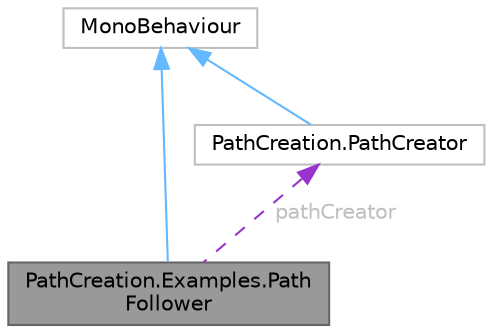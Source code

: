 digraph "PathCreation.Examples.PathFollower"
{
 // LATEX_PDF_SIZE
  bgcolor="transparent";
  edge [fontname=Helvetica,fontsize=10,labelfontname=Helvetica,labelfontsize=10];
  node [fontname=Helvetica,fontsize=10,shape=box,height=0.2,width=0.4];
  Node1 [id="Node000001",label="PathCreation.Examples.Path\lFollower",height=0.2,width=0.4,color="gray40", fillcolor="grey60", style="filled", fontcolor="black",tooltip=" "];
  Node2 -> Node1 [id="edge7_Node000001_Node000002",dir="back",color="steelblue1",style="solid",tooltip=" "];
  Node2 [id="Node000002",label="MonoBehaviour",height=0.2,width=0.4,color="grey75", fillcolor="white", style="filled",tooltip=" "];
  Node3 -> Node1 [id="edge8_Node000001_Node000003",dir="back",color="darkorchid3",style="dashed",tooltip=" ",label=" pathCreator",fontcolor="grey" ];
  Node3 [id="Node000003",label="PathCreation.PathCreator",height=0.2,width=0.4,color="grey75", fillcolor="white", style="filled",URL="$class_path_creation_1_1_path_creator.html",tooltip=" "];
  Node2 -> Node3 [id="edge9_Node000003_Node000002",dir="back",color="steelblue1",style="solid",tooltip=" "];
}
